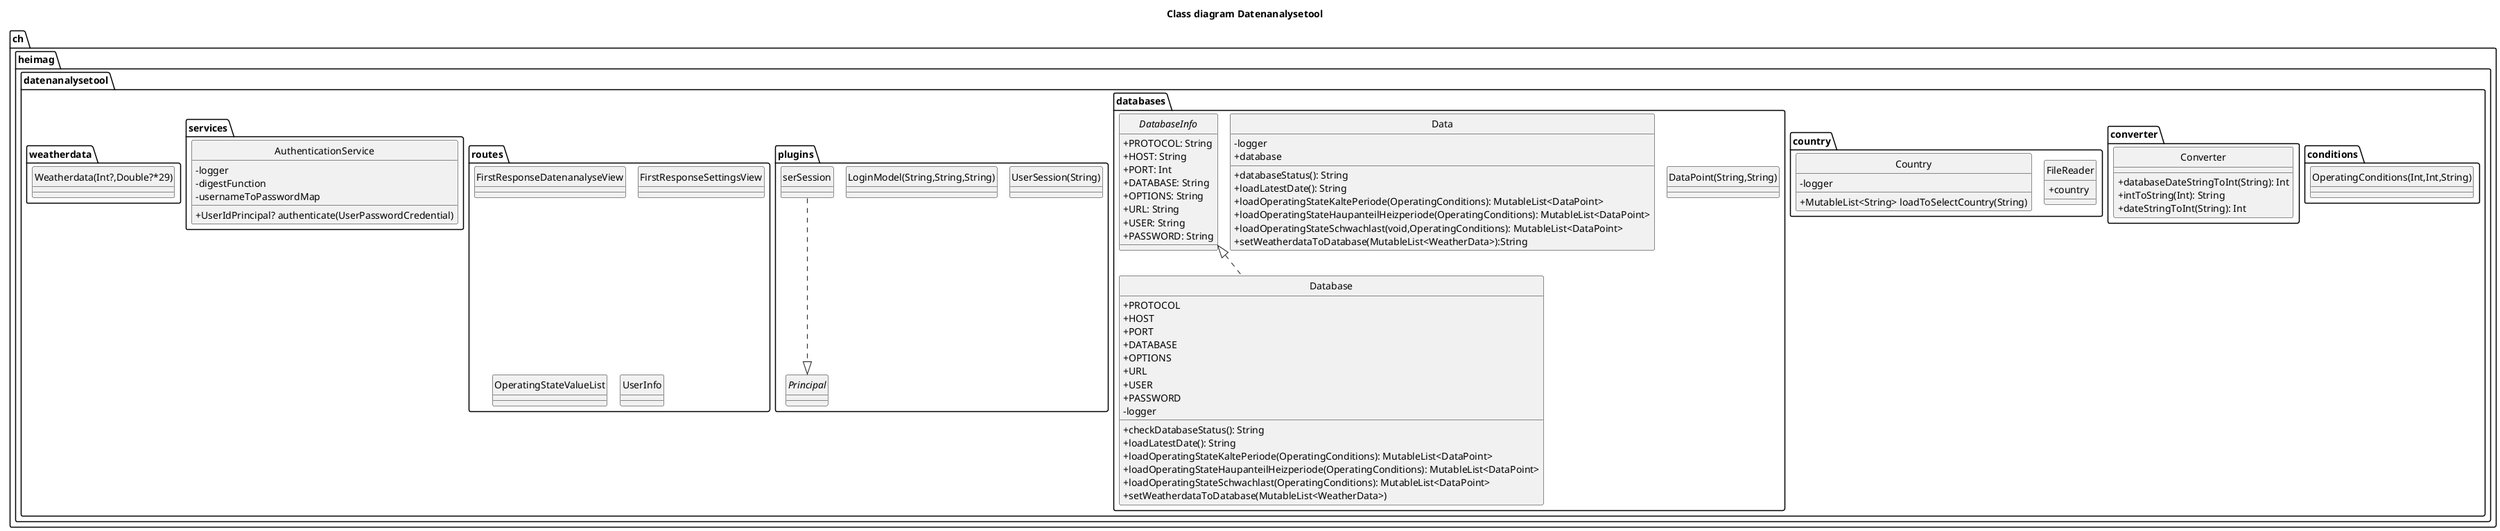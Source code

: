 @startuml
!pragma layout smetana
hide circle
skinparam classAttributeIconSize 0

title Class diagram Datenanalysetool


package ch.heimag.datenanalysetool.conditions {
    class OperatingConditions(Int,Int,String)
}

package ch.heimag.datenanalysetool.converter{
    class Converter {
        + databaseDateStringToInt(String): Int
        + intToString(Int): String
        + dateStringToInt(String): Int
    }
}

package ch.heimag.datenanalysetool.country {
    class FileReader{
        + country
    }

    class Country{
        -  logger
        + MutableList<String> loadToSelectCountry(String)
    }
}

package ch.heimag.datenanalysetool.databases {
    class DataPoint(String,String){}

     class Database {
        + PROTOCOL
        + HOST
        + PORT
        + DATABASE
        + OPTIONS
        + URL
        + USER
        + PASSWORD
        - logger
        + checkDatabaseStatus(): String
        + loadLatestDate(): String
        + loadOperatingStateKaltePeriode(OperatingConditions): MutableList<DataPoint>
        + loadOperatingStateHaupanteilHeizperiode(OperatingConditions): MutableList<DataPoint>
        + loadOperatingStateSchwachlast(OperatingConditions): MutableList<DataPoint>
        + setWeatherdataToDatabase(MutableList<WeatherData>)
    }

    class Data {
        - logger
        + database
        + databaseStatus(): String
        + loadLatestDate(): String
        + loadOperatingStateKaltePeriode(OperatingConditions): MutableList<DataPoint>
        + loadOperatingStateHaupanteilHeizperiode(OperatingConditions): MutableList<DataPoint>
        + loadOperatingStateSchwachlast(void,OperatingConditions): MutableList<DataPoint>
        + setWeatherdataToDatabase(MutableList<WeatherData>):String
    }

    interface DatabaseInfo {
        + PROTOCOL: String
        + HOST: String
        + PORT: Int
        + DATABASE: String
        + OPTIONS: String
        + URL: String
        + USER: String
        + PASSWORD: String
    }

    DatabaseInfo <|.. Database
}

package ch.heimag.datenanalysetool.plugins{
    class UserSession(String) {
    }

    class LoginModel(String,String,String) {
    }

    interface Principal{
    }

    Principal <|..UserSession
}

package ch.heimag.datenanalysetool.routes{
    class FirstResponseDatenanalyseView {
    }

    class FirstResponseSettingsView {
    }

    class OperatingStateValueList {
    }

    class UserInfo {
    }
}

package ch.heimag.datenanalysetool.services{
    class AuthenticationService {
          -  logger
          -  digestFunction
          -  usernameToPasswordMap
          + UserIdPrincipal? authenticate(UserPasswordCredential)
    }
}

package ch.heimag.datenanalysetool.weatherdata{
    class Weatherdata(Int?,Double?*29)
}

@enduml